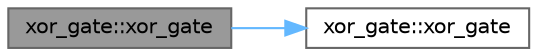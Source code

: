 digraph "xor_gate::xor_gate"
{
 // LATEX_PDF_SIZE
  bgcolor="transparent";
  edge [fontname=Helvetica,fontsize=10,labelfontname=Helvetica,labelfontsize=10];
  node [fontname=Helvetica,fontsize=10,shape=box,height=0.2,width=0.4];
  rankdir="LR";
  Node1 [id="Node000001",label="xor_gate::xor_gate",height=0.2,width=0.4,color="gray40", fillcolor="grey60", style="filled", fontcolor="black",tooltip=" "];
  Node1 -> Node2 [id="edge1_Node000001_Node000002",color="steelblue1",style="solid",tooltip=" "];
  Node2 [id="Node000002",label="xor_gate::xor_gate",height=0.2,width=0.4,color="grey40", fillcolor="white", style="filled",URL="$classxor__gate.html#adbb08e606e034e788bf7d72fa20f5c5a",tooltip=" "];
}
